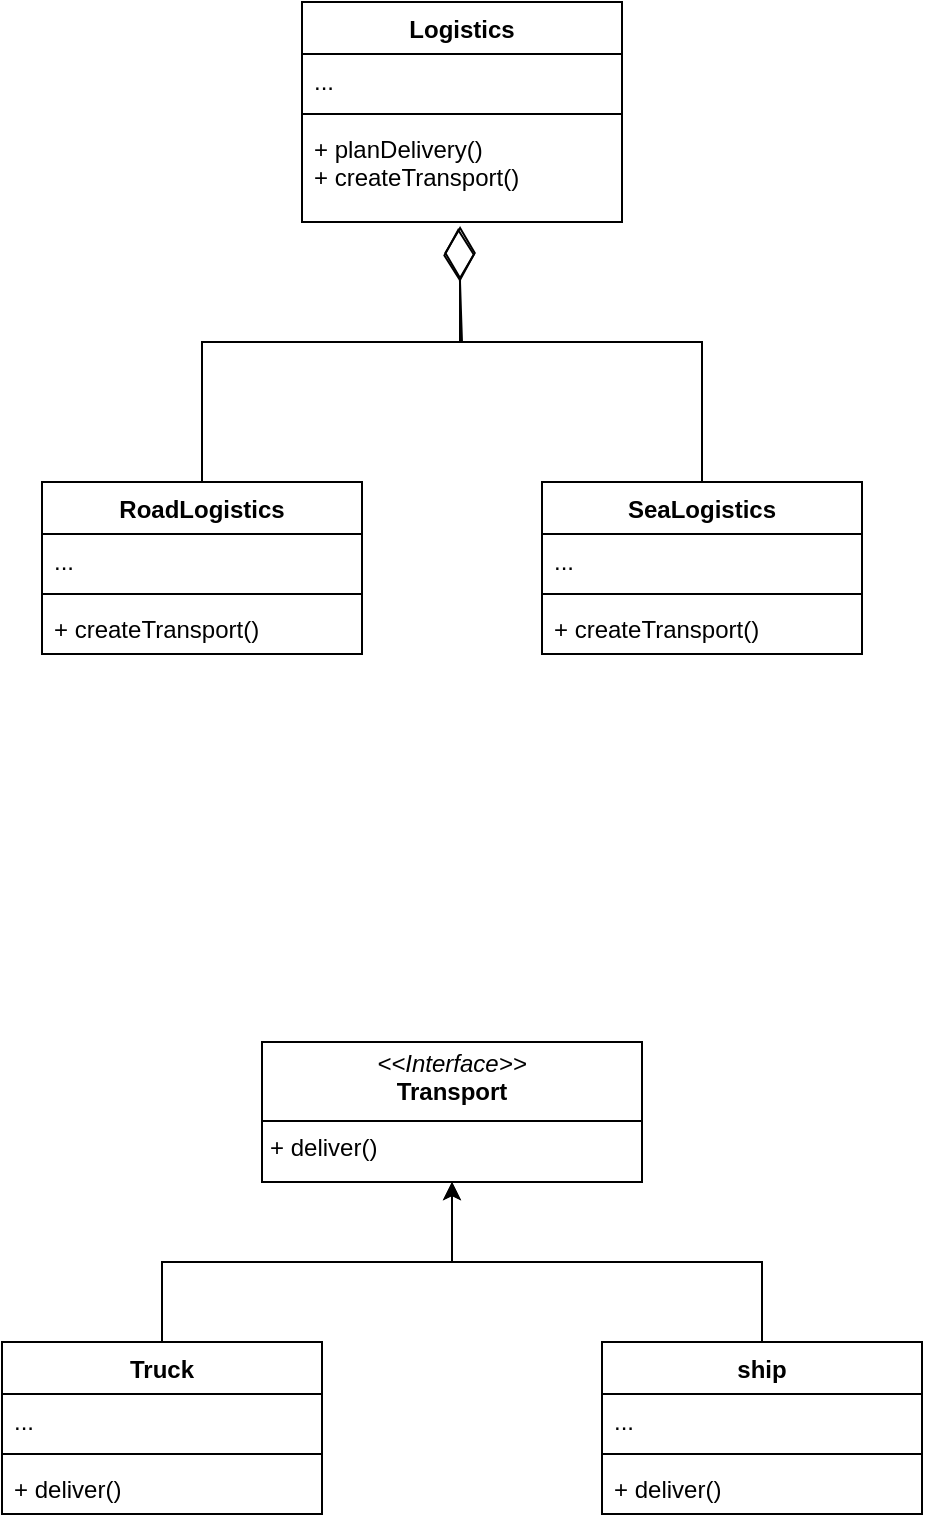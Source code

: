 <mxfile version="24.4.8" type="device">
  <diagram name="工厂模式" id="2SPv0-sLwVCLG87_XXpu">
    <mxGraphModel dx="1026" dy="686" grid="1" gridSize="10" guides="1" tooltips="1" connect="1" arrows="1" fold="1" page="1" pageScale="1" pageWidth="827" pageHeight="1169" math="0" shadow="0">
      <root>
        <mxCell id="0" />
        <mxCell id="1" parent="0" />
        <mxCell id="SJ1fP9UiprClVHqaOsBH-5" value="RoadLogistics" style="swimlane;fontStyle=1;align=center;verticalAlign=top;childLayout=stackLayout;horizontal=1;startSize=26;horizontalStack=0;resizeParent=1;resizeParentMax=0;resizeLast=0;collapsible=1;marginBottom=0;whiteSpace=wrap;html=1;" parent="1" vertex="1">
          <mxGeometry x="110" y="390" width="160" height="86" as="geometry" />
        </mxCell>
        <mxCell id="SJ1fP9UiprClVHqaOsBH-6" value="..." style="text;strokeColor=none;fillColor=none;align=left;verticalAlign=top;spacingLeft=4;spacingRight=4;overflow=hidden;rotatable=0;points=[[0,0.5],[1,0.5]];portConstraint=eastwest;whiteSpace=wrap;html=1;" parent="SJ1fP9UiprClVHqaOsBH-5" vertex="1">
          <mxGeometry y="26" width="160" height="26" as="geometry" />
        </mxCell>
        <mxCell id="SJ1fP9UiprClVHqaOsBH-7" value="" style="line;strokeWidth=1;fillColor=none;align=left;verticalAlign=middle;spacingTop=-1;spacingLeft=3;spacingRight=3;rotatable=0;labelPosition=right;points=[];portConstraint=eastwest;strokeColor=inherit;" parent="SJ1fP9UiprClVHqaOsBH-5" vertex="1">
          <mxGeometry y="52" width="160" height="8" as="geometry" />
        </mxCell>
        <mxCell id="SJ1fP9UiprClVHqaOsBH-8" value="+ createTransport()" style="text;strokeColor=none;fillColor=none;align=left;verticalAlign=top;spacingLeft=4;spacingRight=4;overflow=hidden;rotatable=0;points=[[0,0.5],[1,0.5]];portConstraint=eastwest;whiteSpace=wrap;html=1;" parent="SJ1fP9UiprClVHqaOsBH-5" vertex="1">
          <mxGeometry y="60" width="160" height="26" as="geometry" />
        </mxCell>
        <mxCell id="SJ1fP9UiprClVHqaOsBH-9" value="SeaLogistics" style="swimlane;fontStyle=1;align=center;verticalAlign=top;childLayout=stackLayout;horizontal=1;startSize=26;horizontalStack=0;resizeParent=1;resizeParentMax=0;resizeLast=0;collapsible=1;marginBottom=0;whiteSpace=wrap;html=1;" parent="1" vertex="1">
          <mxGeometry x="360" y="390" width="160" height="86" as="geometry" />
        </mxCell>
        <mxCell id="SJ1fP9UiprClVHqaOsBH-10" value="..." style="text;strokeColor=none;fillColor=none;align=left;verticalAlign=top;spacingLeft=4;spacingRight=4;overflow=hidden;rotatable=0;points=[[0,0.5],[1,0.5]];portConstraint=eastwest;whiteSpace=wrap;html=1;" parent="SJ1fP9UiprClVHqaOsBH-9" vertex="1">
          <mxGeometry y="26" width="160" height="26" as="geometry" />
        </mxCell>
        <mxCell id="SJ1fP9UiprClVHqaOsBH-11" value="" style="line;strokeWidth=1;fillColor=none;align=left;verticalAlign=middle;spacingTop=-1;spacingLeft=3;spacingRight=3;rotatable=0;labelPosition=right;points=[];portConstraint=eastwest;strokeColor=inherit;" parent="SJ1fP9UiprClVHqaOsBH-9" vertex="1">
          <mxGeometry y="52" width="160" height="8" as="geometry" />
        </mxCell>
        <mxCell id="SJ1fP9UiprClVHqaOsBH-12" value="+ createTransport()" style="text;strokeColor=none;fillColor=none;align=left;verticalAlign=top;spacingLeft=4;spacingRight=4;overflow=hidden;rotatable=0;points=[[0,0.5],[1,0.5]];portConstraint=eastwest;whiteSpace=wrap;html=1;" parent="SJ1fP9UiprClVHqaOsBH-9" vertex="1">
          <mxGeometry y="60" width="160" height="26" as="geometry" />
        </mxCell>
        <mxCell id="SJ1fP9UiprClVHqaOsBH-17" value="Logistics" style="swimlane;fontStyle=1;align=center;verticalAlign=top;childLayout=stackLayout;horizontal=1;startSize=26;horizontalStack=0;resizeParent=1;resizeParentMax=0;resizeLast=0;collapsible=1;marginBottom=0;whiteSpace=wrap;html=1;" parent="1" vertex="1">
          <mxGeometry x="240" y="150" width="160" height="110" as="geometry" />
        </mxCell>
        <mxCell id="SJ1fP9UiprClVHqaOsBH-18" value="..." style="text;strokeColor=none;fillColor=none;align=left;verticalAlign=top;spacingLeft=4;spacingRight=4;overflow=hidden;rotatable=0;points=[[0,0.5],[1,0.5]];portConstraint=eastwest;whiteSpace=wrap;html=1;" parent="SJ1fP9UiprClVHqaOsBH-17" vertex="1">
          <mxGeometry y="26" width="160" height="26" as="geometry" />
        </mxCell>
        <mxCell id="SJ1fP9UiprClVHqaOsBH-19" value="" style="line;strokeWidth=1;fillColor=none;align=left;verticalAlign=middle;spacingTop=-1;spacingLeft=3;spacingRight=3;rotatable=0;labelPosition=right;points=[];portConstraint=eastwest;strokeColor=inherit;" parent="SJ1fP9UiprClVHqaOsBH-17" vertex="1">
          <mxGeometry y="52" width="160" height="8" as="geometry" />
        </mxCell>
        <mxCell id="SJ1fP9UiprClVHqaOsBH-20" value="&lt;div&gt;+ planDelivery()&lt;/div&gt;+ createTransport()" style="text;strokeColor=none;fillColor=none;align=left;verticalAlign=top;spacingLeft=4;spacingRight=4;overflow=hidden;rotatable=0;points=[[0,0.5],[1,0.5]];portConstraint=eastwest;whiteSpace=wrap;html=1;" parent="SJ1fP9UiprClVHqaOsBH-17" vertex="1">
          <mxGeometry y="60" width="160" height="50" as="geometry" />
        </mxCell>
        <mxCell id="SJ1fP9UiprClVHqaOsBH-21" value="" style="endArrow=diamondThin;endFill=0;endSize=24;html=1;rounded=0;entryX=0.494;entryY=1.04;entryDx=0;entryDy=0;entryPerimeter=0;exitX=0.5;exitY=0;exitDx=0;exitDy=0;" parent="1" source="SJ1fP9UiprClVHqaOsBH-5" target="SJ1fP9UiprClVHqaOsBH-20" edge="1">
          <mxGeometry width="160" relative="1" as="geometry">
            <mxPoint x="330" y="290" as="sourcePoint" />
            <mxPoint x="490" y="290" as="targetPoint" />
            <Array as="points">
              <mxPoint x="190" y="320" />
              <mxPoint x="319" y="320" />
            </Array>
          </mxGeometry>
        </mxCell>
        <mxCell id="SJ1fP9UiprClVHqaOsBH-22" value="" style="endArrow=diamondThin;endFill=0;endSize=24;html=1;rounded=0;exitX=0.5;exitY=0;exitDx=0;exitDy=0;entryX=0.488;entryY=1.06;entryDx=0;entryDy=0;entryPerimeter=0;" parent="1" source="SJ1fP9UiprClVHqaOsBH-9" target="SJ1fP9UiprClVHqaOsBH-20" edge="1">
          <mxGeometry width="160" relative="1" as="geometry">
            <mxPoint x="330" y="290" as="sourcePoint" />
            <mxPoint x="320" y="260" as="targetPoint" />
            <Array as="points">
              <mxPoint x="440" y="320" />
              <mxPoint x="320" y="320" />
            </Array>
          </mxGeometry>
        </mxCell>
        <mxCell id="d3zwkKM7A8HwPFvorxNJ-2" value="&lt;p style=&quot;margin:0px;margin-top:4px;text-align:center;&quot;&gt;&lt;i&gt;&amp;lt;&amp;lt;Interface&amp;gt;&amp;gt;&lt;/i&gt;&lt;br&gt;&lt;b&gt;Transport&lt;/b&gt;&lt;/p&gt;&lt;hr size=&quot;1&quot; style=&quot;border-style:solid;&quot;&gt;&lt;p style=&quot;margin:0px;margin-left:4px;&quot;&gt;+ deliver()&lt;br&gt;&lt;/p&gt;" style="verticalAlign=top;align=left;overflow=fill;html=1;whiteSpace=wrap;" vertex="1" parent="1">
          <mxGeometry x="220" y="670" width="190" height="70" as="geometry" />
        </mxCell>
        <mxCell id="d3zwkKM7A8HwPFvorxNJ-12" style="edgeStyle=orthogonalEdgeStyle;rounded=0;orthogonalLoop=1;jettySize=auto;html=1;entryX=0.5;entryY=1;entryDx=0;entryDy=0;" edge="1" parent="1" source="d3zwkKM7A8HwPFvorxNJ-3" target="d3zwkKM7A8HwPFvorxNJ-2">
          <mxGeometry relative="1" as="geometry" />
        </mxCell>
        <mxCell id="d3zwkKM7A8HwPFvorxNJ-3" value="Truck" style="swimlane;fontStyle=1;align=center;verticalAlign=top;childLayout=stackLayout;horizontal=1;startSize=26;horizontalStack=0;resizeParent=1;resizeParentMax=0;resizeLast=0;collapsible=1;marginBottom=0;whiteSpace=wrap;html=1;" vertex="1" parent="1">
          <mxGeometry x="90" y="820" width="160" height="86" as="geometry" />
        </mxCell>
        <mxCell id="d3zwkKM7A8HwPFvorxNJ-4" value="..." style="text;strokeColor=none;fillColor=none;align=left;verticalAlign=top;spacingLeft=4;spacingRight=4;overflow=hidden;rotatable=0;points=[[0,0.5],[1,0.5]];portConstraint=eastwest;whiteSpace=wrap;html=1;" vertex="1" parent="d3zwkKM7A8HwPFvorxNJ-3">
          <mxGeometry y="26" width="160" height="26" as="geometry" />
        </mxCell>
        <mxCell id="d3zwkKM7A8HwPFvorxNJ-5" value="" style="line;strokeWidth=1;fillColor=none;align=left;verticalAlign=middle;spacingTop=-1;spacingLeft=3;spacingRight=3;rotatable=0;labelPosition=right;points=[];portConstraint=eastwest;strokeColor=inherit;" vertex="1" parent="d3zwkKM7A8HwPFvorxNJ-3">
          <mxGeometry y="52" width="160" height="8" as="geometry" />
        </mxCell>
        <mxCell id="d3zwkKM7A8HwPFvorxNJ-6" value="+ deliver()" style="text;strokeColor=none;fillColor=none;align=left;verticalAlign=top;spacingLeft=4;spacingRight=4;overflow=hidden;rotatable=0;points=[[0,0.5],[1,0.5]];portConstraint=eastwest;whiteSpace=wrap;html=1;" vertex="1" parent="d3zwkKM7A8HwPFvorxNJ-3">
          <mxGeometry y="60" width="160" height="26" as="geometry" />
        </mxCell>
        <mxCell id="d3zwkKM7A8HwPFvorxNJ-13" style="edgeStyle=orthogonalEdgeStyle;rounded=0;orthogonalLoop=1;jettySize=auto;html=1;entryX=0.5;entryY=1;entryDx=0;entryDy=0;" edge="1" parent="1" source="d3zwkKM7A8HwPFvorxNJ-7" target="d3zwkKM7A8HwPFvorxNJ-2">
          <mxGeometry relative="1" as="geometry" />
        </mxCell>
        <mxCell id="d3zwkKM7A8HwPFvorxNJ-7" value="ship" style="swimlane;fontStyle=1;align=center;verticalAlign=top;childLayout=stackLayout;horizontal=1;startSize=26;horizontalStack=0;resizeParent=1;resizeParentMax=0;resizeLast=0;collapsible=1;marginBottom=0;whiteSpace=wrap;html=1;" vertex="1" parent="1">
          <mxGeometry x="390" y="820" width="160" height="86" as="geometry" />
        </mxCell>
        <mxCell id="d3zwkKM7A8HwPFvorxNJ-8" value="..." style="text;strokeColor=none;fillColor=none;align=left;verticalAlign=top;spacingLeft=4;spacingRight=4;overflow=hidden;rotatable=0;points=[[0,0.5],[1,0.5]];portConstraint=eastwest;whiteSpace=wrap;html=1;" vertex="1" parent="d3zwkKM7A8HwPFvorxNJ-7">
          <mxGeometry y="26" width="160" height="26" as="geometry" />
        </mxCell>
        <mxCell id="d3zwkKM7A8HwPFvorxNJ-9" value="" style="line;strokeWidth=1;fillColor=none;align=left;verticalAlign=middle;spacingTop=-1;spacingLeft=3;spacingRight=3;rotatable=0;labelPosition=right;points=[];portConstraint=eastwest;strokeColor=inherit;" vertex="1" parent="d3zwkKM7A8HwPFvorxNJ-7">
          <mxGeometry y="52" width="160" height="8" as="geometry" />
        </mxCell>
        <mxCell id="d3zwkKM7A8HwPFvorxNJ-10" value="+ deliver()" style="text;strokeColor=none;fillColor=none;align=left;verticalAlign=top;spacingLeft=4;spacingRight=4;overflow=hidden;rotatable=0;points=[[0,0.5],[1,0.5]];portConstraint=eastwest;whiteSpace=wrap;html=1;" vertex="1" parent="d3zwkKM7A8HwPFvorxNJ-7">
          <mxGeometry y="60" width="160" height="26" as="geometry" />
        </mxCell>
      </root>
    </mxGraphModel>
  </diagram>
</mxfile>
